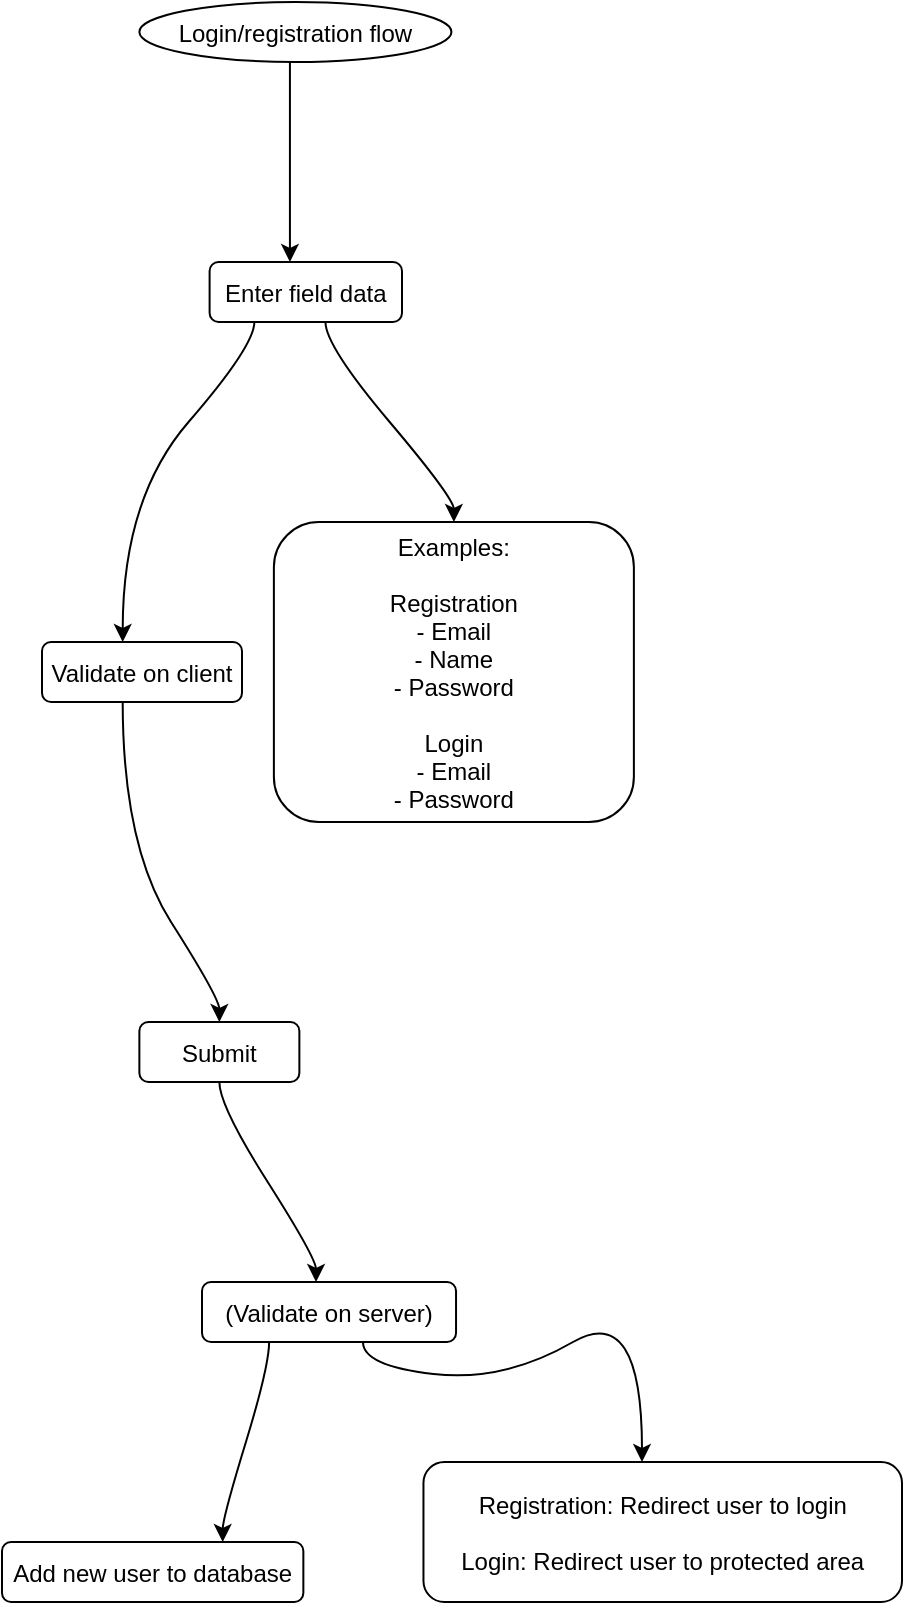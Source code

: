 <mxfile version="14.8.4" type="device" pages="10"><diagram id="NB1L6cNNMP4QHgLLahDc" name="Flow Diagrams"><mxGraphModel dx="1199" dy="1152" grid="1" gridSize="10" guides="1" tooltips="1" connect="1" arrows="1" fold="1" page="1" pageScale="1" pageWidth="850" pageHeight="1100" math="0" shadow="0"><root><mxCell id="PWWmyEeQznSZ1JZ-fvYq-0"/><mxCell id="PWWmyEeQznSZ1JZ-fvYq-1" parent="PWWmyEeQznSZ1JZ-fvYq-0"/><mxCell id="PWWmyEeQznSZ1JZ-fvYq-2" value="Login/registration flow" style="ellipse" parent="PWWmyEeQznSZ1JZ-fvYq-1" vertex="1"><mxGeometry x="98.69" y="40" width="156.04" height="30" as="geometry"/></mxCell><mxCell id="PWWmyEeQznSZ1JZ-fvYq-3" value="Enter field data" style="rounded=1;" parent="PWWmyEeQznSZ1JZ-fvYq-1" vertex="1"><mxGeometry x="133.8" y="170" width="96.2" height="30" as="geometry"/></mxCell><mxCell id="PWWmyEeQznSZ1JZ-fvYq-4" value="" style="curved=1;noEdgeStyle=1;orthogonal=1;" parent="PWWmyEeQznSZ1JZ-fvYq-1" source="PWWmyEeQznSZ1JZ-fvYq-2" target="PWWmyEeQznSZ1JZ-fvYq-3" edge="1"><mxGeometry relative="1" as="geometry"><Array as="points"><mxPoint x="173.963" y="82"/><mxPoint x="173.963" y="158"/></Array></mxGeometry></mxCell><mxCell id="PWWmyEeQznSZ1JZ-fvYq-5" value="Submit" style="rounded=1;" parent="PWWmyEeQznSZ1JZ-fvYq-1" vertex="1"><mxGeometry x="98.685" y="550" width="80" height="30" as="geometry"/></mxCell><mxCell id="PWWmyEeQznSZ1JZ-fvYq-6" value="" style="curved=1;noEdgeStyle=1;orthogonal=1;" parent="PWWmyEeQznSZ1JZ-fvYq-1" source="PWWmyEeQznSZ1JZ-fvYq-9" target="PWWmyEeQznSZ1JZ-fvYq-5" edge="1"><mxGeometry relative="1" as="geometry"><Array as="points"><mxPoint x="90.344" y="462"/><mxPoint x="138.685" y="538"/></Array></mxGeometry></mxCell><mxCell id="PWWmyEeQznSZ1JZ-fvYq-7" value="(Validate on server)" style="rounded=1;" parent="PWWmyEeQznSZ1JZ-fvYq-1" vertex="1"><mxGeometry x="130" y="680" width="127.02" height="30" as="geometry"/></mxCell><mxCell id="PWWmyEeQznSZ1JZ-fvYq-8" value="" style="curved=1;noEdgeStyle=1;orthogonal=1;" parent="PWWmyEeQznSZ1JZ-fvYq-1" source="PWWmyEeQznSZ1JZ-fvYq-5" target="PWWmyEeQznSZ1JZ-fvYq-7" edge="1"><mxGeometry relative="1" as="geometry"><Array as="points"><mxPoint x="138.685" y="592"/><mxPoint x="187.027" y="668"/></Array></mxGeometry></mxCell><mxCell id="PWWmyEeQznSZ1JZ-fvYq-9" value="Validate on client" style="rounded=1;" parent="PWWmyEeQznSZ1JZ-fvYq-1" vertex="1"><mxGeometry x="50" y="360" width="100" height="30" as="geometry"/></mxCell><mxCell id="PWWmyEeQznSZ1JZ-fvYq-10" value="" style="curved=1;noEdgeStyle=1;orthogonal=1;" parent="PWWmyEeQznSZ1JZ-fvYq-1" source="PWWmyEeQznSZ1JZ-fvYq-3" target="PWWmyEeQznSZ1JZ-fvYq-9" edge="1"><mxGeometry relative="1" as="geometry"><Array as="points"><mxPoint x="156.197" y="212"/><mxPoint x="90.344" y="288"/></Array></mxGeometry></mxCell><mxCell id="PWWmyEeQznSZ1JZ-fvYq-11" value="Examples:&#10;&#10;Registration&#10;- Email&#10;- Name&#10;- Password&#10;&#10;Login&#10;- Email&#10;- Password" style="rounded=1;" parent="PWWmyEeQznSZ1JZ-fvYq-1" vertex="1"><mxGeometry x="165.938" y="300" width="180" height="150" as="geometry"/></mxCell><mxCell id="PWWmyEeQznSZ1JZ-fvYq-12" value="" style="curved=1;noEdgeStyle=1;orthogonal=1;" parent="PWWmyEeQznSZ1JZ-fvYq-1" source="PWWmyEeQznSZ1JZ-fvYq-3" target="PWWmyEeQznSZ1JZ-fvYq-11" edge="1"><mxGeometry relative="1" as="geometry"><Array as="points"><mxPoint x="191.729" y="212"/><mxPoint x="255.938" y="288"/></Array></mxGeometry></mxCell><mxCell id="PWWmyEeQznSZ1JZ-fvYq-13" value="Add new user to database" style="rounded=1;" parent="PWWmyEeQznSZ1JZ-fvYq-1" vertex="1"><mxGeometry x="30" y="810" width="150.68" height="30" as="geometry"/></mxCell><mxCell id="PWWmyEeQznSZ1JZ-fvYq-14" value="" style="curved=1;noEdgeStyle=1;orthogonal=1;" parent="PWWmyEeQznSZ1JZ-fvYq-1" source="PWWmyEeQznSZ1JZ-fvYq-7" target="PWWmyEeQznSZ1JZ-fvYq-13" edge="1"><mxGeometry relative="1" as="geometry"><Array as="points"><mxPoint x="163.566" y="722"/><mxPoint x="140.344" y="798"/></Array></mxGeometry></mxCell><mxCell id="PWWmyEeQznSZ1JZ-fvYq-15" value="Registration: Redirect user to login&#10;&#10;Login: Redirect user to protected area" style="rounded=1;" parent="PWWmyEeQznSZ1JZ-fvYq-1" vertex="1"><mxGeometry x="240.73" y="770" width="239.27" height="70" as="geometry"/></mxCell><mxCell id="PWWmyEeQznSZ1JZ-fvYq-16" value="" style="curved=1;noEdgeStyle=1;orthogonal=1;" parent="PWWmyEeQznSZ1JZ-fvYq-1" source="PWWmyEeQznSZ1JZ-fvYq-7" target="PWWmyEeQznSZ1JZ-fvYq-15" edge="1"><mxGeometry relative="1" as="geometry"><Array as="points"><mxPoint x="210.488" y="722"/><mxPoint x="281" y="730"/><mxPoint x="350" y="690"/></Array></mxGeometry></mxCell></root></mxGraphModel></diagram><diagram id="trnFAMOCiXmNxdwRPnvI" name="Landing Page (TBD)"><mxGraphModel dx="1199" dy="1152" grid="1" gridSize="10" guides="1" tooltips="1" connect="1" arrows="1" fold="1" page="1" pageScale="1" pageWidth="850" pageHeight="1100" math="0" shadow="0"><root><mxCell id="IShgyGqzFQyoxaqM4E1Y-0"/><mxCell id="IShgyGqzFQyoxaqM4E1Y-1" parent="IShgyGqzFQyoxaqM4E1Y-0"/></root></mxGraphModel></diagram><diagram id="-IzSs8JwhShNjIksfVGV" name="Registration Page"><mxGraphModel dx="1199" dy="1152" grid="1" gridSize="10" guides="1" tooltips="1" connect="1" arrows="1" fold="1" page="1" pageScale="1" pageWidth="850" pageHeight="1100" math="0" shadow="0"><root><mxCell id="0"/><mxCell id="1" parent="0"/><mxCell id="HntoOX26XfQ81W0sV016-1" value="New User Registration" style="text;html=1;resizable=0;autosize=1;align=left;verticalAlign=middle;points=[];rounded=0;fontSize=12;strokeWidth=1;fontStyle=1" parent="1" vertex="1"><mxGeometry x="10" y="10" width="140" height="20" as="geometry"/></mxCell><mxCell id="xUunPbZxuESFUdD2i9Ii-1" value="E-mail" style="text;html=1;resizable=0;autosize=1;align=left;verticalAlign=middle;points=[];fillColor=none;strokeColor=none;rounded=0;fontSize=12;" parent="1" vertex="1"><mxGeometry x="10" y="70" width="50" height="20" as="geometry"/></mxCell><mxCell id="xUunPbZxuESFUdD2i9Ii-3" value="" style="rounded=0;whiteSpace=wrap;html=1;fontSize=12;strokeWidth=1;align=left;" parent="1" vertex="1"><mxGeometry x="130" y="70" width="120" height="20" as="geometry"/></mxCell><mxCell id="xUunPbZxuESFUdD2i9Ii-4" value="Password" style="text;html=1;resizable=0;autosize=1;align=left;verticalAlign=middle;points=[];fillColor=none;strokeColor=none;rounded=0;fontSize=12;" parent="1" vertex="1"><mxGeometry x="10" y="100" width="70" height="20" as="geometry"/></mxCell><mxCell id="xUunPbZxuESFUdD2i9Ii-5" value="" style="rounded=0;whiteSpace=wrap;html=1;fontSize=12;strokeWidth=1;align=left;" parent="1" vertex="1"><mxGeometry x="130" y="100" width="120" height="20" as="geometry"/></mxCell><mxCell id="xUunPbZxuESFUdD2i9Ii-6" value="Name" style="text;html=1;resizable=0;autosize=1;align=left;verticalAlign=middle;points=[];fillColor=none;strokeColor=none;rounded=0;fontSize=12;" parent="1" vertex="1"><mxGeometry x="10" y="40" width="50" height="20" as="geometry"/></mxCell><mxCell id="xUunPbZxuESFUdD2i9Ii-7" value="" style="rounded=0;whiteSpace=wrap;html=1;fontSize=12;strokeWidth=1;align=left;" parent="1" vertex="1"><mxGeometry x="130" y="40" width="120" height="20" as="geometry"/></mxCell><mxCell id="xUunPbZxuESFUdD2i9Ii-8" value="Register" style="rounded=1;whiteSpace=wrap;html=1;fontSize=12;strokeWidth=1;align=center;" parent="1" vertex="1"><mxGeometry x="10" y="170" width="240" height="40" as="geometry"/></mxCell><mxCell id="-ZeuVFRbEGN-DeScCidq-1" value="" style="rounded=0;whiteSpace=wrap;html=1;fontSize=12;strokeWidth=1;align=left;" parent="1" vertex="1"><mxGeometry x="130" y="130" width="120" height="20" as="geometry"/></mxCell><mxCell id="-ZeuVFRbEGN-DeScCidq-2" value="Confirm password" style="text;html=1;resizable=0;autosize=1;align=left;verticalAlign=middle;points=[];fillColor=none;strokeColor=none;rounded=0;fontSize=12;" parent="1" vertex="1"><mxGeometry x="10" y="130" width="110" height="20" as="geometry"/></mxCell></root></mxGraphModel></diagram><diagram id="9DgxVjqB4Hf_qY9Wnvnv" name="Login Page"><mxGraphModel dx="1199" dy="1152" grid="1" gridSize="10" guides="1" tooltips="1" connect="1" arrows="1" fold="1" page="1" pageScale="1" pageWidth="850" pageHeight="1100" math="0" shadow="0"><root><mxCell id="tY2n0kqYDzFk_9S9BR81-0"/><mxCell id="tY2n0kqYDzFk_9S9BR81-1" parent="tY2n0kqYDzFk_9S9BR81-0"/><mxCell id="zfpUDDofMcg_1x626n65-0" value="Login" style="text;html=1;resizable=0;autosize=1;align=left;verticalAlign=middle;points=[];rounded=0;fontSize=12;strokeWidth=1;fontStyle=1" parent="tY2n0kqYDzFk_9S9BR81-1" vertex="1"><mxGeometry x="10" y="10" width="50" height="20" as="geometry"/></mxCell><mxCell id="zfpUDDofMcg_1x626n65-1" value="E-mail" style="text;html=1;resizable=0;autosize=1;align=left;verticalAlign=middle;points=[];fillColor=none;strokeColor=none;rounded=0;fontSize=12;" parent="tY2n0kqYDzFk_9S9BR81-1" vertex="1"><mxGeometry x="10" y="40" width="50" height="20" as="geometry"/></mxCell><mxCell id="zfpUDDofMcg_1x626n65-2" value="" style="rounded=0;whiteSpace=wrap;html=1;fontSize=12;strokeWidth=1;align=left;" parent="tY2n0kqYDzFk_9S9BR81-1" vertex="1"><mxGeometry x="80" y="40" width="120" height="20" as="geometry"/></mxCell><mxCell id="zfpUDDofMcg_1x626n65-3" value="Password" style="text;html=1;resizable=0;autosize=1;align=left;verticalAlign=middle;points=[];fillColor=none;strokeColor=none;rounded=0;fontSize=12;" parent="tY2n0kqYDzFk_9S9BR81-1" vertex="1"><mxGeometry x="10" y="70" width="70" height="20" as="geometry"/></mxCell><mxCell id="zfpUDDofMcg_1x626n65-4" value="" style="rounded=0;whiteSpace=wrap;html=1;fontSize=12;strokeWidth=1;align=left;" parent="tY2n0kqYDzFk_9S9BR81-1" vertex="1"><mxGeometry x="80" y="70" width="120" height="20" as="geometry"/></mxCell><mxCell id="zfpUDDofMcg_1x626n65-7" value="Log in" style="rounded=1;whiteSpace=wrap;html=1;fontSize=12;strokeWidth=1;align=center;" parent="tY2n0kqYDzFk_9S9BR81-1" vertex="1"><mxGeometry x="10" y="110" width="190" height="40" as="geometry"/></mxCell></root></mxGraphModel></diagram><diagram id="w1n1reER5JrGZcMKIsMw" name="Browse Restaurants Page"><mxGraphModel dx="1199" dy="1152" grid="1" gridSize="10" guides="1" tooltips="1" connect="1" arrows="1" fold="1" page="1" pageScale="1" pageWidth="850" pageHeight="1100" math="0" shadow="0"><root><mxCell id="-r0AwPNK8H62hGF5ujIw-0"/><mxCell id="-r0AwPNK8H62hGF5ujIw-1" parent="-r0AwPNK8H62hGF5ujIw-0"/><mxCell id="bAMBbLptKbSzUpQIJbuM-0" value="Restaurants" style="text;html=1;resizable=0;autosize=1;align=left;verticalAlign=middle;points=[];rounded=0;fontSize=12;strokeWidth=1;fontStyle=1" parent="-r0AwPNK8H62hGF5ujIw-1" vertex="1"><mxGeometry x="10" y="10" width="80" height="20" as="geometry"/></mxCell><mxCell id="bAMBbLptKbSzUpQIJbuM-6" value="" style="swimlane;startSize=0;fontSize=12;strokeWidth=1;align=left;" parent="-r0AwPNK8H62hGF5ujIw-1" vertex="1"><mxGeometry x="10" y="100" width="760" height="120" as="geometry"><mxRectangle x="320" y="180" width="50" height="40" as="alternateBounds"/></mxGeometry></mxCell><UserObject label="Restaurant widget" link="data:page/id,oKsm577BF51OUlPjKd9j" id="bAMBbLptKbSzUpQIJbuM-7"><mxCell style="text;html=1;align=center;verticalAlign=middle;resizable=0;points=[];autosize=1;strokeColor=none;fontSize=12;" parent="bAMBbLptKbSzUpQIJbuM-6" vertex="1"><mxGeometry x="20" y="20" width="110" height="20" as="geometry"/></mxCell></UserObject><mxCell id="aClBaHgAkq3onh2VYfsg-7" value="" style="swimlane;startSize=0;fontSize=12;strokeWidth=1;align=left;" parent="-r0AwPNK8H62hGF5ujIw-1" vertex="1"><mxGeometry x="10" y="240" width="760" height="120" as="geometry"><mxRectangle x="300" y="570" width="50" height="40" as="alternateBounds"/></mxGeometry></mxCell><UserObject label="Restaurant widget" link="data:page/id,oKsm577BF51OUlPjKd9j" id="aClBaHgAkq3onh2VYfsg-8"><mxCell style="text;html=1;align=center;verticalAlign=middle;resizable=0;points=[];autosize=1;strokeColor=none;fontSize=12;" parent="aClBaHgAkq3onh2VYfsg-7" vertex="1"><mxGeometry x="20" y="20" width="110" height="20" as="geometry"/></mxCell></UserObject><mxCell id="aClBaHgAkq3onh2VYfsg-9" value="" style="swimlane;startSize=0;fontSize=12;strokeWidth=1;align=left;" parent="-r0AwPNK8H62hGF5ujIw-1" vertex="1"><mxGeometry x="10" y="380" width="760" height="120" as="geometry"><mxRectangle x="300" y="570" width="50" height="40" as="alternateBounds"/></mxGeometry></mxCell><UserObject label="Restaurant widget" link="data:page/id,oKsm577BF51OUlPjKd9j" id="U6wfQAdIhi-CPIbImgm1-0"><mxCell style="text;html=1;align=center;verticalAlign=middle;resizable=0;points=[];autosize=1;strokeColor=none;fontSize=12;" parent="aClBaHgAkq3onh2VYfsg-9" vertex="1"><mxGeometry x="20" y="20" width="110" height="20" as="geometry"/></mxCell></UserObject><mxCell id="iGVzAKIRrwVT7LvfYPIJ-0" value="Search for a restaurant..." style="rounded=0;whiteSpace=wrap;html=1;fontSize=12;strokeWidth=1;align=left;" parent="-r0AwPNK8H62hGF5ujIw-1" vertex="1"><mxGeometry x="10" y="50" width="270" height="30" as="geometry"/></mxCell><mxCell id="-wDoNVLMNA91_qYb7Wbk-0" value="" style="html=1;verticalLabelPosition=bottom;align=center;labelBackgroundColor=#ffffff;verticalAlign=top;strokeWidth=2;strokeColor=#0080F0;shadow=0;dashed=0;shape=mxgraph.ios7.icons.looking_glass;fontSize=12;" parent="-r0AwPNK8H62hGF5ujIw-1" vertex="1"><mxGeometry x="290" y="50" width="30" height="30" as="geometry"/></mxCell><UserObject label="Add a restaurant" link="data:page/id,lYyxohsqgiOcrcpc_skJ" id="h7RX58SiTbSNj-ed2VGj-0"><mxCell style="rounded=1;whiteSpace=wrap;html=1;fontSize=12;strokeWidth=1;align=center;" parent="-r0AwPNK8H62hGF5ujIw-1" vertex="1"><mxGeometry x="90" y="10" width="120" height="20" as="geometry"/></mxCell></UserObject><mxCell id="h7RX58SiTbSNj-ed2VGj-1" value="" style="shape=image;html=1;verticalAlign=top;verticalLabelPosition=bottom;labelBackgroundColor=#ffffff;imageAspect=0;aspect=fixed;image=https://cdn3.iconfinder.com/data/icons/user-interface-169/32/plus-128.png;fontSize=12;strokeWidth=1;" parent="-r0AwPNK8H62hGF5ujIw-1" vertex="1"><mxGeometry x="90" y="11" width="18" height="18" as="geometry"/></mxCell></root></mxGraphModel></diagram><diagram id="oKsm577BF51OUlPjKd9j" name="Restaurant Widget"><mxGraphModel dx="1199" dy="1152" grid="1" gridSize="10" guides="1" tooltips="1" connect="1" arrows="1" fold="1" page="1" pageScale="1" pageWidth="850" pageHeight="100" math="0" shadow="0"><root><mxCell id="xOiHz7PJk9y8QkneJvLk-0"/><mxCell id="xOiHz7PJk9y8QkneJvLk-1" parent="xOiHz7PJk9y8QkneJvLk-0"/><mxCell id="xOiHz7PJk9y8QkneJvLk-3" value="" style="shape=image;html=1;verticalLabelPosition=bottom;verticalAlign=top;imageAspect=0;image=img/clipart/Gear_128x128.png;fontSize=12;strokeWidth=1;" parent="xOiHz7PJk9y8QkneJvLk-1" vertex="1"><mxGeometry x="10" y="10" width="100" height="120" as="geometry"/></mxCell><mxCell id="Xf-Ta94p-GAqrN7V6eo5-0" value="Restaurant Name" style="text;html=1;strokeColor=none;fillColor=none;align=left;verticalAlign=middle;whiteSpace=wrap;rounded=0;fontSize=12;" parent="xOiHz7PJk9y8QkneJvLk-1" vertex="1"><mxGeometry x="120" y="10" width="200" height="20" as="geometry"/></mxCell><mxCell id="Xf-Ta94p-GAqrN7V6eo5-1" value="" style="verticalLabelPosition=bottom;shadow=0;dashed=0;align=center;html=1;verticalAlign=top;strokeWidth=1;shape=mxgraph.mockup.misc.rating;strokeColor=#999999;fillColor=#ffff00;emptyFillColor=#ffffff;grade=4;ratingScale=5;ratingStyle=star;fontSize=12;" parent="xOiHz7PJk9y8QkneJvLk-1" vertex="1"><mxGeometry x="120" y="30" width="225" height="30" as="geometry"/></mxCell><mxCell id="Xf-Ta94p-GAqrN7V6eo5-2" value="# reviews" style="text;html=1;resizable=0;autosize=1;align=left;verticalAlign=middle;points=[];fillColor=none;strokeColor=none;rounded=0;fontSize=12;" parent="xOiHz7PJk9y8QkneJvLk-1" vertex="1"><mxGeometry x="335" y="35" width="70" height="20" as="geometry"/></mxCell><mxCell id="Xf-Ta94p-GAqrN7V6eo5-4" value="Restaurant cuisine" style="text;html=1;strokeColor=none;fillColor=none;align=left;verticalAlign=middle;whiteSpace=wrap;rounded=0;fontSize=12;" parent="xOiHz7PJk9y8QkneJvLk-1" vertex="1"><mxGeometry x="120" y="70" width="200" height="20" as="geometry"/></mxCell><mxCell id="Xf-Ta94p-GAqrN7V6eo5-5" value="Restaurant address" style="text;html=1;strokeColor=none;fillColor=none;align=left;verticalAlign=middle;whiteSpace=wrap;rounded=0;fontSize=12;" parent="xOiHz7PJk9y8QkneJvLk-1" vertex="1"><mxGeometry x="120" y="100" width="200" height="20" as="geometry"/></mxCell></root></mxGraphModel></diagram><diagram id="lYyxohsqgiOcrcpc_skJ" name="Add Restaurant Page"><mxGraphModel dx="1199" dy="1152" grid="1" gridSize="10" guides="1" tooltips="1" connect="1" arrows="1" fold="1" page="1" pageScale="1" pageWidth="850" pageHeight="1100" math="0" shadow="0"><root><mxCell id="yvC40Ot_Q-Ygmo_5cs4i-0"/><mxCell id="yvC40Ot_Q-Ygmo_5cs4i-1" parent="yvC40Ot_Q-Ygmo_5cs4i-0"/><mxCell id="VDcqutI0QOgjlABemocd-0" value="Add a new restaurant" style="text;html=1;resizable=0;autosize=1;align=left;verticalAlign=middle;points=[];rounded=0;fontSize=12;strokeWidth=1;fontStyle=1" parent="yvC40Ot_Q-Ygmo_5cs4i-1" vertex="1"><mxGeometry x="10" y="10" width="140" height="20" as="geometry"/></mxCell><mxCell id="VDcqutI0QOgjlABemocd-1" value="Name" style="text;html=1;resizable=0;autosize=1;align=left;verticalAlign=middle;points=[];fillColor=none;strokeColor=none;rounded=0;fontSize=12;" parent="yvC40Ot_Q-Ygmo_5cs4i-1" vertex="1"><mxGeometry x="10" y="130" width="50" height="20" as="geometry"/></mxCell><mxCell id="VDcqutI0QOgjlABemocd-2" value="" style="rounded=0;whiteSpace=wrap;html=1;fontSize=12;strokeWidth=1;align=center;" parent="yvC40Ot_Q-Ygmo_5cs4i-1" vertex="1"><mxGeometry x="260" y="130" width="120" height="20" as="geometry"/></mxCell><mxCell id="VDcqutI0QOgjlABemocd-3" value="Cuisine &lt;i&gt;(separate multiple by comma)&lt;/i&gt;" style="text;html=1;resizable=0;autosize=1;align=left;verticalAlign=middle;points=[];fillColor=none;strokeColor=none;rounded=0;fontSize=12;" parent="yvC40Ot_Q-Ygmo_5cs4i-1" vertex="1"><mxGeometry x="10" y="160" width="220" height="20" as="geometry"/></mxCell><mxCell id="VDcqutI0QOgjlABemocd-4" value="" style="rounded=0;whiteSpace=wrap;html=1;fontSize=12;strokeWidth=1;align=center;" parent="yvC40Ot_Q-Ygmo_5cs4i-1" vertex="1"><mxGeometry x="260" y="160" width="120" height="20" as="geometry"/></mxCell><mxCell id="xAF6rA6uh-TFg2U0s4Y5-0" value="Submit and add review" style="rounded=1;whiteSpace=wrap;html=1;fontSize=12;strokeWidth=1;align=center;" parent="yvC40Ot_Q-Ygmo_5cs4i-1" vertex="1"><mxGeometry x="10" y="260" width="130" height="20" as="geometry"/></mxCell><mxCell id="xAF6rA6uh-TFg2U0s4Y5-1" value="Location &lt;i&gt;(use geo API)&lt;/i&gt;" style="text;html=1;resizable=0;autosize=1;align=left;verticalAlign=middle;points=[];fillColor=none;strokeColor=none;rounded=0;fontSize=12;" parent="yvC40Ot_Q-Ygmo_5cs4i-1" vertex="1"><mxGeometry x="10" y="190" width="140" height="20" as="geometry"/></mxCell><mxCell id="xAF6rA6uh-TFg2U0s4Y5-2" value="" style="rounded=0;whiteSpace=wrap;html=1;fontSize=12;strokeWidth=1;align=center;" parent="yvC40Ot_Q-Ygmo_5cs4i-1" vertex="1"><mxGeometry x="260" y="190" width="120" height="20" as="geometry"/></mxCell><mxCell id="xAF6rA6uh-TFg2U0s4Y5-4" value="&lt;i&gt;(URL)&lt;/i&gt;" style="text;html=1;strokeColor=none;fillColor=none;align=left;verticalAlign=middle;whiteSpace=wrap;rounded=0;fontSize=12;" parent="yvC40Ot_Q-Ygmo_5cs4i-1" vertex="1"><mxGeometry x="10" y="220" width="40" height="20" as="geometry"/></mxCell><mxCell id="xAF6rA6uh-TFg2U0s4Y5-5" value="" style="rounded=0;whiteSpace=wrap;html=1;fontSize=12;strokeWidth=1;align=center;" parent="yvC40Ot_Q-Ygmo_5cs4i-1" vertex="1"><mxGeometry x="260" y="220" width="120" height="20" as="geometry"/></mxCell><mxCell id="xAF6rA6uh-TFg2U0s4Y5-8" value="&lt;i&gt;Submit without reviewing&lt;/i&gt;" style="rounded=1;whiteSpace=wrap;html=1;fontSize=12;strokeWidth=1;align=center;" parent="yvC40Ot_Q-Ygmo_5cs4i-1" vertex="1"><mxGeometry x="160" y="260" width="150" height="20" as="geometry"/></mxCell><mxCell id="xAF6rA6uh-TFg2U0s4Y5-9" value="" style="shape=image;html=1;verticalAlign=top;verticalLabelPosition=bottom;labelBackgroundColor=#ffffff;imageAspect=0;aspect=fixed;image=https://cdn0.iconfinder.com/data/icons/user-interface-1-32/32/upload-photo-2-128.png;fontSize=12;strokeWidth=1;" parent="yvC40Ot_Q-Ygmo_5cs4i-1" vertex="1"><mxGeometry x="10" y="40" width="90" height="90" as="geometry"/></mxCell></root></mxGraphModel></diagram><diagram id="7UlGSOKbcXPg8yKrGADc" name="View Restaurant Page"><mxGraphModel dx="1199" dy="1152" grid="1" gridSize="10" guides="1" tooltips="1" connect="1" arrows="1" fold="1" page="1" pageScale="1" pageWidth="850" pageHeight="1100" math="0" shadow="0"><root><mxCell id="ZYEDbc3dTAD8xd1XlS9h-0"/><mxCell id="ZYEDbc3dTAD8xd1XlS9h-1" parent="ZYEDbc3dTAD8xd1XlS9h-0"/><mxCell id="a9wmOETp0ZFwcOzgvyn9-0" value="Restaurant Name" style="text;html=1;resizable=0;autosize=1;align=left;verticalAlign=middle;points=[];fillColor=none;strokeColor=none;rounded=0;fontSize=12;fontStyle=1" parent="ZYEDbc3dTAD8xd1XlS9h-1" vertex="1"><mxGeometry x="10" y="10" width="110" height="20" as="geometry"/></mxCell><mxCell id="j1MrZsEhLLwvZ-ZDhLu5-0" value="" style="shape=image;html=1;verticalLabelPosition=bottom;verticalAlign=top;imageAspect=0;image=img/clipart/Gear_128x128.png;fontSize=12;strokeWidth=1;" parent="ZYEDbc3dTAD8xd1XlS9h-1" vertex="1"><mxGeometry x="20" y="40" width="125" height="150" as="geometry"/></mxCell><mxCell id="TY71lY2l7lBVMaE53FMW-0" value="" style="verticalLabelPosition=bottom;shadow=0;dashed=0;align=center;html=1;verticalAlign=top;strokeWidth=1;shape=mxgraph.mockup.misc.rating;strokeColor=#999999;fillColor=#ffff00;emptyFillColor=#ffffff;grade=4;ratingScale=5;ratingStyle=star;fontSize=12;" parent="ZYEDbc3dTAD8xd1XlS9h-1" vertex="1"><mxGeometry x="160" y="70" width="337.5" height="45" as="geometry"/></mxCell><mxCell id="1_sxzHVLu26mMyojMURi-0" value="Reviews" style="text;html=1;resizable=0;autosize=1;align=left;verticalAlign=middle;points=[];fillColor=none;strokeColor=none;rounded=0;fontSize=12;fontStyle=1" parent="ZYEDbc3dTAD8xd1XlS9h-1" vertex="1"><mxGeometry x="10" y="230" width="60" height="20" as="geometry"/></mxCell><UserObject label="Leave a review" link="data:page/id,n69WShkcUOdfEHUz3l8P" id="1_sxzHVLu26mMyojMURi-1"><mxCell style="rounded=1;whiteSpace=wrap;html=1;fontSize=12;strokeWidth=1;align=center;" parent="ZYEDbc3dTAD8xd1XlS9h-1" vertex="1"><mxGeometry x="80" y="230" width="120" height="20" as="geometry"/></mxCell></UserObject><mxCell id="1_sxzHVLu26mMyojMURi-5" value="" style="shape=image;html=1;verticalAlign=top;verticalLabelPosition=bottom;labelBackgroundColor=#ffffff;imageAspect=0;aspect=fixed;image=https://cdn3.iconfinder.com/data/icons/user-interface-169/32/plus-128.png;fontSize=12;strokeWidth=1;" parent="ZYEDbc3dTAD8xd1XlS9h-1" vertex="1"><mxGeometry x="80" y="231" width="18" height="18" as="geometry"/></mxCell><mxCell id="1_sxzHVLu26mMyojMURi-6" value="Search reviews..." style="rounded=0;whiteSpace=wrap;html=1;fontSize=12;strokeWidth=1;align=left;" parent="ZYEDbc3dTAD8xd1XlS9h-1" vertex="1"><mxGeometry x="10" y="260" width="150" height="30" as="geometry"/></mxCell><mxCell id="1_sxzHVLu26mMyojMURi-7" value="" style="html=1;verticalLabelPosition=bottom;align=center;labelBackgroundColor=#ffffff;verticalAlign=top;strokeWidth=2;strokeColor=#0080F0;shadow=0;dashed=0;shape=mxgraph.ios7.icons.looking_glass;fontSize=12;" parent="ZYEDbc3dTAD8xd1XlS9h-1" vertex="1"><mxGeometry x="170" y="260" width="30" height="30" as="geometry"/></mxCell><mxCell id="UDfoCTbZf7S2TfUD4wC3-0" value="" style="swimlane;startSize=0;fontSize=12;strokeWidth=1;align=left;" parent="ZYEDbc3dTAD8xd1XlS9h-1" vertex="1"><mxGeometry x="10" y="310" width="760" height="120" as="geometry"><mxRectangle x="300" y="570" width="50" height="40" as="alternateBounds"/></mxGeometry></mxCell><UserObject label="Review widget" link="data:page/id,Ob2gUibXLxcZ7dhG4xji" id="UDfoCTbZf7S2TfUD4wC3-1"><mxCell style="text;html=1;align=center;verticalAlign=middle;resizable=0;points=[];autosize=1;strokeColor=none;fontSize=12;" parent="UDfoCTbZf7S2TfUD4wC3-0" vertex="1"><mxGeometry x="30" y="20" width="90" height="20" as="geometry"/></mxCell></UserObject><mxCell id="B3diet5RR3CkbNfTVhfC-2" value="" style="group" parent="UDfoCTbZf7S2TfUD4wC3-0" vertex="1" connectable="0"><mxGeometry x="130" y="20" width="40" height="20" as="geometry"/></mxCell><mxCell id="B3diet5RR3CkbNfTVhfC-1" value="" style="rounded=1;whiteSpace=wrap;html=1;fontSize=12;strokeWidth=1;align=center;" parent="B3diet5RR3CkbNfTVhfC-2" vertex="1"><mxGeometry width="40" height="20" as="geometry"/></mxCell><mxCell id="B3diet5RR3CkbNfTVhfC-0" value="(Edit)" style="text;html=1;strokeColor=none;fillColor=none;align=center;verticalAlign=middle;whiteSpace=wrap;rounded=0;fontSize=12;fontStyle=2" parent="B3diet5RR3CkbNfTVhfC-2" vertex="1"><mxGeometry width="40" height="20" as="geometry"/></mxCell><mxCell id="UDfoCTbZf7S2TfUD4wC3-2" value="" style="swimlane;startSize=0;fontSize=12;strokeWidth=1;align=left;" parent="ZYEDbc3dTAD8xd1XlS9h-1" vertex="1"><mxGeometry x="10" y="450" width="760" height="120" as="geometry"><mxRectangle x="300" y="570" width="50" height="40" as="alternateBounds"/></mxGeometry></mxCell><UserObject label="Review widget" link="data:page/id,Ob2gUibXLxcZ7dhG4xji" id="UDfoCTbZf7S2TfUD4wC3-3"><mxCell style="text;html=1;align=center;verticalAlign=middle;resizable=0;points=[];autosize=1;strokeColor=none;fontSize=12;" parent="UDfoCTbZf7S2TfUD4wC3-2" vertex="1"><mxGeometry x="30" y="20" width="90" height="20" as="geometry"/></mxCell></UserObject><mxCell id="B3diet5RR3CkbNfTVhfC-3" value="" style="group" parent="UDfoCTbZf7S2TfUD4wC3-2" vertex="1" connectable="0"><mxGeometry x="130" y="20" width="40" height="20" as="geometry"/></mxCell><mxCell id="B3diet5RR3CkbNfTVhfC-4" value="" style="rounded=1;whiteSpace=wrap;html=1;fontSize=12;strokeWidth=1;align=center;" parent="B3diet5RR3CkbNfTVhfC-3" vertex="1"><mxGeometry width="40" height="20" as="geometry"/></mxCell><mxCell id="B3diet5RR3CkbNfTVhfC-5" value="(Edit)" style="text;html=1;strokeColor=none;fillColor=none;align=center;verticalAlign=middle;whiteSpace=wrap;rounded=0;fontSize=12;fontStyle=2" parent="B3diet5RR3CkbNfTVhfC-3" vertex="1"><mxGeometry width="40" height="20" as="geometry"/></mxCell><mxCell id="UNOws7BzitifBq6hHwfG-0" value="# reviews" style="text;html=1;resizable=0;autosize=1;align=left;verticalAlign=middle;points=[];fillColor=none;strokeColor=none;rounded=0;fontSize=12;" parent="ZYEDbc3dTAD8xd1XlS9h-1" vertex="1"><mxGeometry x="490" y="82.5" width="70" height="20" as="geometry"/></mxCell><mxCell id="jeAx5PPycxojzzk4sqzt-0" value="Restaurant cuisine, restaurant address" style="text;html=1;resizable=0;autosize=1;align=left;verticalAlign=middle;points=[];fillColor=none;strokeColor=none;rounded=0;fontSize=12;" parent="ZYEDbc3dTAD8xd1XlS9h-1" vertex="1"><mxGeometry x="160" y="130" width="220" height="20" as="geometry"/></mxCell><mxCell id="np65QdQ6o59slxOtgaX1-0" value="&lt;i&gt;(Restaurant website...etc.)&lt;/i&gt;" style="text;html=1;resizable=0;autosize=1;align=left;verticalAlign=middle;points=[];fillColor=none;strokeColor=none;rounded=0;fontSize=12;" parent="ZYEDbc3dTAD8xd1XlS9h-1" vertex="1"><mxGeometry x="160" y="160" width="160" height="20" as="geometry"/></mxCell></root></mxGraphModel></diagram><diagram id="Ob2gUibXLxcZ7dhG4xji" name="Review Widget"><mxGraphModel dx="1199" dy="1152" grid="1" gridSize="10" guides="1" tooltips="1" connect="1" arrows="1" fold="1" page="1" pageScale="1" pageWidth="850" pageHeight="100" math="0" shadow="0"><root><mxCell id="bSmZZgOtQZlHp29RDoK--0"/><mxCell id="bSmZZgOtQZlHp29RDoK--1" parent="bSmZZgOtQZlHp29RDoK--0"/><mxCell id="Thmvbw5cth5TK6WJNGWt-0" value="Photo" style="html=1;strokeColor=none;fillColor=#0079D6;labelPosition=center;verticalLabelPosition=middle;verticalAlign=top;align=center;fontSize=12;outlineConnect=0;spacingTop=-6;fontColor=#FFFFFF;shape=mxgraph.sitemap.photo;" parent="bSmZZgOtQZlHp29RDoK--1" vertex="1"><mxGeometry x="40" y="30" width="70" height="70" as="geometry"/></mxCell><mxCell id="Thmvbw5cth5TK6WJNGWt-1" value="Name" style="text;html=1;resizable=0;autosize=1;align=left;verticalAlign=middle;points=[];fillColor=none;strokeColor=none;rounded=0;fontSize=12;" parent="bSmZZgOtQZlHp29RDoK--1" vertex="1"><mxGeometry x="120" y="30" width="50" height="20" as="geometry"/></mxCell><mxCell id="Thmvbw5cth5TK6WJNGWt-2" value="" style="verticalLabelPosition=bottom;shadow=0;dashed=0;align=center;html=1;verticalAlign=top;strokeWidth=1;shape=mxgraph.mockup.misc.rating;strokeColor=#999999;fillColor=#ffff00;emptyFillColor=#ffffff;grade=4;ratingScale=5;ratingStyle=star;fontSize=12;" parent="bSmZZgOtQZlHp29RDoK--1" vertex="1"><mxGeometry x="120" y="50" width="225" height="30" as="geometry"/></mxCell><mxCell id="Thmvbw5cth5TK6WJNGWt-5" value="" style="html=1;verticalLabelPosition=bottom;labelBackgroundColor=#ffffff;verticalAlign=top;shadow=0;dashed=0;strokeWidth=2;shape=mxgraph.ios7.misc.star;fillColor=#0080f0;strokeColor=none;fontSize=12;" parent="bSmZZgOtQZlHp29RDoK--1" vertex="1"><mxGeometry x="160" y="34" width="12" height="12" as="geometry"/></mxCell><mxCell id="Thmvbw5cth5TK6WJNGWt-6" value="# [review count]" style="text;html=1;resizable=0;autosize=1;align=center;verticalAlign=middle;points=[];fillColor=none;strokeColor=none;rounded=0;fontSize=12;" parent="bSmZZgOtQZlHp29RDoK--1" vertex="1"><mxGeometry x="170" y="30" width="100" height="20" as="geometry"/></mxCell><mxCell id="DjgMoAu3nWUHLcgK1503-0" value="Review text [expands to fill widget width]&lt;br&gt;multiline" style="text;html=1;resizable=0;autosize=1;align=left;verticalAlign=middle;points=[];fillColor=none;strokeColor=none;rounded=0;fontSize=12;" parent="bSmZZgOtQZlHp29RDoK--1" vertex="1"><mxGeometry x="40" y="110" width="230" height="30" as="geometry"/></mxCell><mxCell id="mXhP2OZWbhSGry05ppNe-0" value="Month DD, YYYY [review date]" style="text;html=1;strokeColor=none;fillColor=none;align=left;verticalAlign=middle;whiteSpace=wrap;rounded=0;fontSize=12;" parent="bSmZZgOtQZlHp29RDoK--1" vertex="1"><mxGeometry x="120" y="80" width="190" height="20" as="geometry"/></mxCell></root></mxGraphModel></diagram><diagram id="n69WShkcUOdfEHUz3l8P" name="Add Review Page"><mxGraphModel dx="1199" dy="1152" grid="1" gridSize="10" guides="1" tooltips="1" connect="1" arrows="1" fold="1" page="1" pageScale="1" pageWidth="850" pageHeight="1100" math="0" shadow="0"><root><mxCell id="8L5JsjtMtVKUAA6OkErf-0"/><mxCell id="8L5JsjtMtVKUAA6OkErf-1" parent="8L5JsjtMtVKUAA6OkErf-0"/><mxCell id="PvRd-E2pIc4IaCAu6JsY-0" value="Write your review..." style="rounded=0;whiteSpace=wrap;html=1;fontSize=12;strokeWidth=1;align=left;verticalAlign=top;" vertex="1" parent="8L5JsjtMtVKUAA6OkErf-1"><mxGeometry x="10" y="120" width="810" height="180" as="geometry"/></mxCell><mxCell id="0Sb_Yqi3bO9hCwIOpGmT-0" value="" style="shape=image;html=1;verticalLabelPosition=bottom;verticalAlign=top;imageAspect=0;image=img/clipart/Gear_128x128.png;fontSize=12;strokeWidth=1;" vertex="1" parent="8L5JsjtMtVKUAA6OkErf-1"><mxGeometry x="10" y="10" width="50" height="60" as="geometry"/></mxCell><mxCell id="0Sb_Yqi3bO9hCwIOpGmT-1" value="Restaurant Name" style="text;html=1;strokeColor=none;fillColor=none;align=left;verticalAlign=middle;whiteSpace=wrap;rounded=0;fontSize=12;" vertex="1" parent="8L5JsjtMtVKUAA6OkErf-1"><mxGeometry x="80" y="30" width="200" height="20" as="geometry"/></mxCell><mxCell id="0Sb_Yqi3bO9hCwIOpGmT-2" value="Submit" style="rounded=1;whiteSpace=wrap;html=1;fontSize=12;strokeWidth=1;align=center;verticalAlign=middle;" vertex="1" parent="8L5JsjtMtVKUAA6OkErf-1"><mxGeometry x="720" y="320" width="100" height="20" as="geometry"/></mxCell><mxCell id="NPBbovuDu-_NwvFs6_kz-0" value="" style="verticalLabelPosition=bottom;shadow=0;dashed=0;align=center;html=1;verticalAlign=top;strokeWidth=1;shape=mxgraph.mockup.misc.rating;strokeColor=#999999;fillColor=#ffff00;emptyFillColor=#ffffff;grade=4;ratingScale=5;ratingStyle=star;fontSize=12;" vertex="1" parent="8L5JsjtMtVKUAA6OkErf-1"><mxGeometry x="90" y="80" width="225" height="30" as="geometry"/></mxCell><mxCell id="NPBbovuDu-_NwvFs6_kz-1" value="Your rating:" style="text;html=1;strokeColor=none;fillColor=none;align=left;verticalAlign=middle;whiteSpace=wrap;rounded=0;fontSize=12;" vertex="1" parent="8L5JsjtMtVKUAA6OkErf-1"><mxGeometry x="10" y="85" width="130" height="20" as="geometry"/></mxCell></root></mxGraphModel></diagram></mxfile>